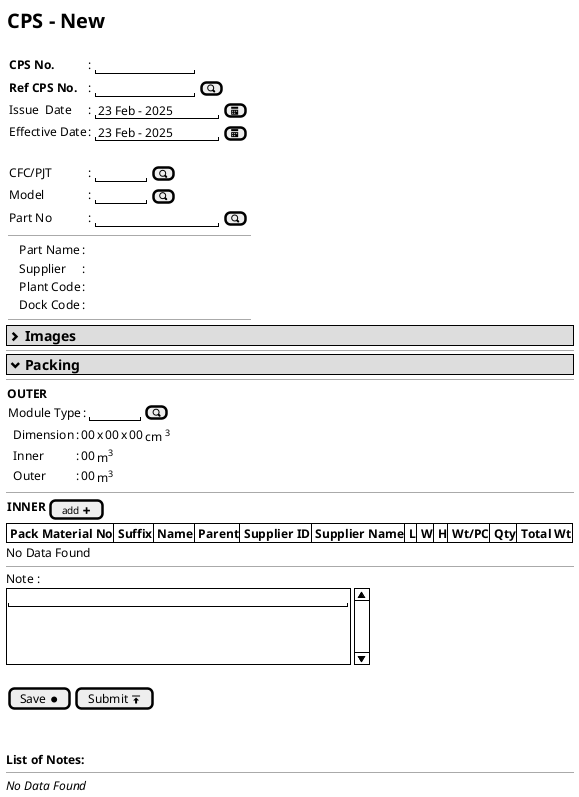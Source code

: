 @startuml
@startsalt
{
  {
    <b><size:20>CPS - New
    .
    {
      {
        <b>CPS No.      |: {|"            " |}
        <b>Ref CPS No.  |: {|"            "| [<&magnifying-glass>]}| *
        Issue  Date     |: {| " 23 Feb - 2025 " | [<&calendar>]|}
        Effective Date  |: {| " 23 Feb - 2025 " | [<&calendar>]|}
        .
        CFC/PJT        |: {|"      "  | [<&magnifying-glass>]}
        Model          |: {|"      "  | [<&magnifying-glass>]}
        Part No        |: {|"               " | [<&magnifying-glass>]}
      }
      --
      {
        .|.|Part Name   |: |*
        .|.|Supplier    |: ||*
        .|.|Plant Code  |: ||*
        .|.|Dock Code   |: ||*

      }
      --
    }
  }
  {*
    <b><size:14> <&chevron-right> Images
  }
  --
  {*
    <b><size:14> <&chevron-bottom> Packing
  }
  --
  {
    <b>OUTER
    { Module Type     |: |"      " | [<&magnifying-glass>] | }*  
    {
      .| Dimension     |: | 00 | x | 00 | x | 00 | cm <sup>3</sup> |*
      .| Inner         |: | 00 | m<sup>3</sup>                      |*
      .| Outer         |: | 00 | m<sup>3</sup>                      |*
    }
  }
  --
  {
    |<b>INNER   | [<size:10>add <&plus>] |*
  }
  {#
    |<b> Pack Material No     |<b> Suffix |<b> Name      |<b> Parent    |<b> Supplier ID |<b> Supplier Name |<b> L  |<b> W  |<b> H  |<b> Wt/PC |<b> Qty |<b> Total Wt |*
  }
  No Data Found
  --
  Note :
  {SI
    "                                          "
    .
    .
    .
  }
  .
  {[Save <&media-record>] | [Submit <&data-transfer-upload>]}
  .
  .
  <b>List of Notes:
  --
  <i>No Data Found 
}
@endsalt
@enduml
